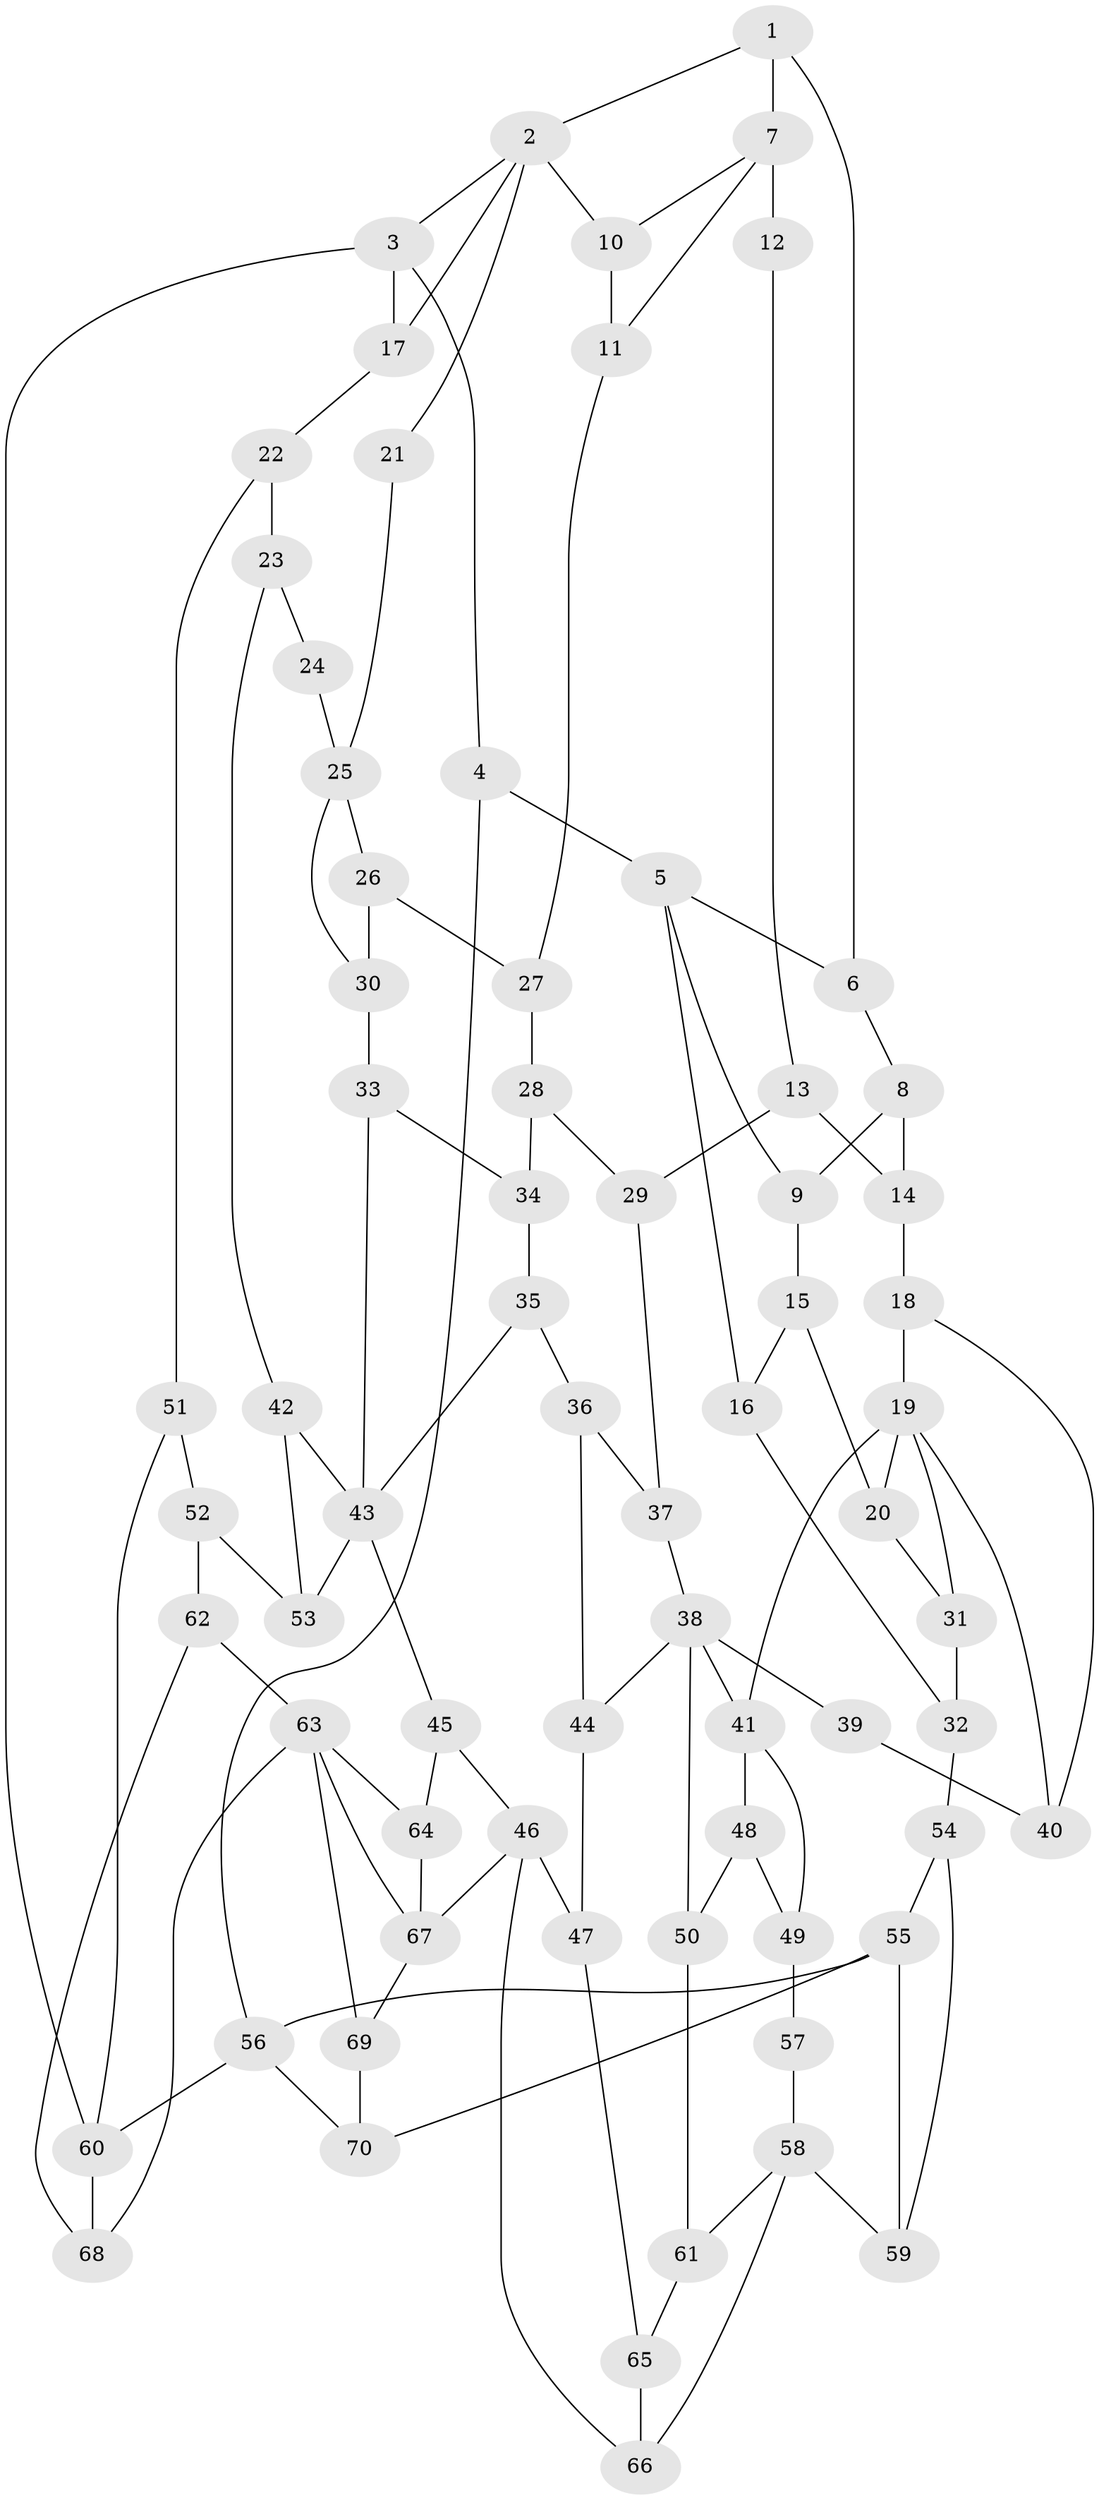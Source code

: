 // original degree distribution, {3: 0.017241379310344827, 5: 0.46551724137931033, 4: 0.2672413793103448, 6: 0.25}
// Generated by graph-tools (version 1.1) at 2025/54/03/04/25 22:54:34]
// undirected, 70 vertices, 113 edges
graph export_dot {
  node [color=gray90,style=filled];
  1;
  2;
  3;
  4;
  5;
  6;
  7;
  8;
  9;
  10;
  11;
  12;
  13;
  14;
  15;
  16;
  17;
  18;
  19;
  20;
  21;
  22;
  23;
  24;
  25;
  26;
  27;
  28;
  29;
  30;
  31;
  32;
  33;
  34;
  35;
  36;
  37;
  38;
  39;
  40;
  41;
  42;
  43;
  44;
  45;
  46;
  47;
  48;
  49;
  50;
  51;
  52;
  53;
  54;
  55;
  56;
  57;
  58;
  59;
  60;
  61;
  62;
  63;
  64;
  65;
  66;
  67;
  68;
  69;
  70;
  1 -- 2 [weight=1.0];
  1 -- 6 [weight=2.0];
  1 -- 7 [weight=2.0];
  2 -- 3 [weight=1.0];
  2 -- 10 [weight=1.0];
  2 -- 17 [weight=1.0];
  2 -- 21 [weight=2.0];
  3 -- 4 [weight=1.0];
  3 -- 17 [weight=1.0];
  3 -- 60 [weight=1.0];
  4 -- 5 [weight=2.0];
  4 -- 56 [weight=1.0];
  5 -- 6 [weight=1.0];
  5 -- 9 [weight=1.0];
  5 -- 16 [weight=1.0];
  6 -- 8 [weight=1.0];
  7 -- 10 [weight=1.0];
  7 -- 11 [weight=1.0];
  7 -- 12 [weight=2.0];
  8 -- 9 [weight=1.0];
  8 -- 14 [weight=1.0];
  9 -- 15 [weight=1.0];
  10 -- 11 [weight=1.0];
  11 -- 27 [weight=1.0];
  12 -- 13 [weight=1.0];
  13 -- 14 [weight=1.0];
  13 -- 29 [weight=1.0];
  14 -- 18 [weight=1.0];
  15 -- 16 [weight=1.0];
  15 -- 20 [weight=1.0];
  16 -- 32 [weight=1.0];
  17 -- 22 [weight=1.0];
  18 -- 19 [weight=1.0];
  18 -- 40 [weight=1.0];
  19 -- 20 [weight=1.0];
  19 -- 31 [weight=1.0];
  19 -- 40 [weight=1.0];
  19 -- 41 [weight=2.0];
  20 -- 31 [weight=1.0];
  21 -- 25 [weight=2.0];
  22 -- 23 [weight=1.0];
  22 -- 51 [weight=1.0];
  23 -- 24 [weight=1.0];
  23 -- 42 [weight=1.0];
  24 -- 25 [weight=2.0];
  25 -- 26 [weight=1.0];
  25 -- 30 [weight=1.0];
  26 -- 27 [weight=1.0];
  26 -- 30 [weight=1.0];
  27 -- 28 [weight=1.0];
  28 -- 29 [weight=1.0];
  28 -- 34 [weight=1.0];
  29 -- 37 [weight=1.0];
  30 -- 33 [weight=1.0];
  31 -- 32 [weight=1.0];
  32 -- 54 [weight=1.0];
  33 -- 34 [weight=1.0];
  33 -- 43 [weight=1.0];
  34 -- 35 [weight=1.0];
  35 -- 36 [weight=1.0];
  35 -- 43 [weight=1.0];
  36 -- 37 [weight=1.0];
  36 -- 44 [weight=1.0];
  37 -- 38 [weight=1.0];
  38 -- 39 [weight=2.0];
  38 -- 41 [weight=1.0];
  38 -- 44 [weight=1.0];
  38 -- 50 [weight=1.0];
  39 -- 40 [weight=1.0];
  41 -- 48 [weight=1.0];
  41 -- 49 [weight=1.0];
  42 -- 43 [weight=1.0];
  42 -- 53 [weight=1.0];
  43 -- 45 [weight=2.0];
  43 -- 53 [weight=1.0];
  44 -- 47 [weight=1.0];
  45 -- 46 [weight=2.0];
  45 -- 64 [weight=1.0];
  46 -- 47 [weight=1.0];
  46 -- 66 [weight=1.0];
  46 -- 67 [weight=2.0];
  47 -- 65 [weight=1.0];
  48 -- 49 [weight=1.0];
  48 -- 50 [weight=1.0];
  49 -- 57 [weight=1.0];
  50 -- 61 [weight=1.0];
  51 -- 52 [weight=1.0];
  51 -- 60 [weight=1.0];
  52 -- 53 [weight=1.0];
  52 -- 62 [weight=1.0];
  54 -- 55 [weight=1.0];
  54 -- 59 [weight=1.0];
  55 -- 56 [weight=1.0];
  55 -- 59 [weight=3.0];
  55 -- 70 [weight=1.0];
  56 -- 60 [weight=1.0];
  56 -- 70 [weight=1.0];
  57 -- 58 [weight=2.0];
  58 -- 59 [weight=2.0];
  58 -- 61 [weight=1.0];
  58 -- 66 [weight=1.0];
  60 -- 68 [weight=1.0];
  61 -- 65 [weight=1.0];
  62 -- 63 [weight=1.0];
  62 -- 68 [weight=1.0];
  63 -- 64 [weight=1.0];
  63 -- 67 [weight=1.0];
  63 -- 68 [weight=1.0];
  63 -- 69 [weight=2.0];
  64 -- 67 [weight=1.0];
  65 -- 66 [weight=1.0];
  67 -- 69 [weight=1.0];
  69 -- 70 [weight=1.0];
}
